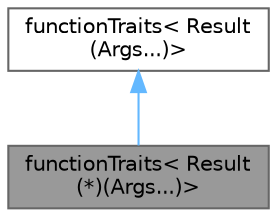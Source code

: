 digraph "functionTraits&lt; Result(*)(Args...)&gt;"
{
 // LATEX_PDF_SIZE
  bgcolor="transparent";
  edge [fontname=Helvetica,fontsize=10,labelfontname=Helvetica,labelfontsize=10];
  node [fontname=Helvetica,fontsize=10,shape=box,height=0.2,width=0.4];
  Node1 [id="Node000001",label="functionTraits\< Result\l(*)(Args...)\>",height=0.2,width=0.4,color="gray40", fillcolor="grey60", style="filled", fontcolor="black",tooltip="函数指针的 functionTraits 特化。"];
  Node2 -> Node1 [id="edge1_Node000001_Node000002",dir="back",color="steelblue1",style="solid",tooltip=" "];
  Node2 [id="Node000002",label="functionTraits\< Result\l(Args...)\>",height=0.2,width=0.4,color="gray40", fillcolor="white", style="filled",URL="$struct_async_1_1function_traits_3_01_result_07_args_8_8_8_08_4.html",tooltip="函数类型的 functionTraits 特化。"];
}
